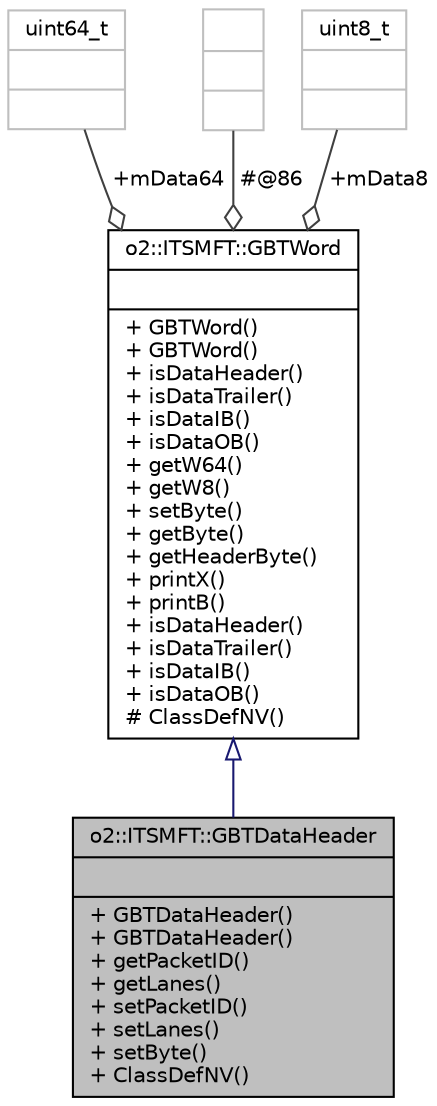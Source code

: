 digraph "o2::ITSMFT::GBTDataHeader"
{
 // INTERACTIVE_SVG=YES
  bgcolor="transparent";
  edge [fontname="Helvetica",fontsize="10",labelfontname="Helvetica",labelfontsize="10"];
  node [fontname="Helvetica",fontsize="10",shape=record];
  Node1 [label="{o2::ITSMFT::GBTDataHeader\n||+ GBTDataHeader()\l+ GBTDataHeader()\l+ getPacketID()\l+ getLanes()\l+ setPacketID()\l+ setLanes()\l+ setByte()\l+ ClassDefNV()\l}",height=0.2,width=0.4,color="black", fillcolor="grey75", style="filled" fontcolor="black"];
  Node2 -> Node1 [dir="back",color="midnightblue",fontsize="10",style="solid",arrowtail="onormal",fontname="Helvetica"];
  Node2 [label="{o2::ITSMFT::GBTWord\n||+ GBTWord()\l+ GBTWord()\l+ isDataHeader()\l+ isDataTrailer()\l+ isDataIB()\l+ isDataOB()\l+ getW64()\l+ getW8()\l+ setByte()\l+ getByte()\l+ getHeaderByte()\l+ printX()\l+ printB()\l+ isDataHeader()\l+ isDataTrailer()\l+ isDataIB()\l+ isDataOB()\l# ClassDefNV()\l}",height=0.2,width=0.4,color="black",URL="$d1/d92/classo2_1_1ITSMFT_1_1GBTWord.html"];
  Node3 -> Node2 [color="grey25",fontsize="10",style="solid",label=" +mData64" ,arrowhead="odiamond",fontname="Helvetica"];
  Node3 [label="{uint64_t\n||}",height=0.2,width=0.4,color="grey75"];
  Node4 -> Node2 [color="grey25",fontsize="10",style="solid",label=" #@86" ,arrowhead="odiamond",fontname="Helvetica"];
  Node4 [label="{\n||}",height=0.2,width=0.4,color="grey75"];
  Node5 -> Node2 [color="grey25",fontsize="10",style="solid",label=" +mData8" ,arrowhead="odiamond",fontname="Helvetica"];
  Node5 [label="{uint8_t\n||}",height=0.2,width=0.4,color="grey75"];
}
